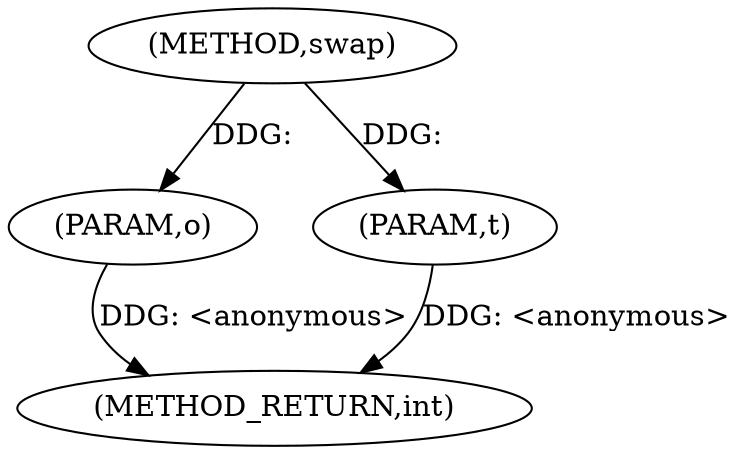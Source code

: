 digraph "swap" {  
"1000227" [label = "(METHOD,swap)" ]
"1000231" [label = "(METHOD_RETURN,int)" ]
"1000228" [label = "(PARAM,o)" ]
"1000229" [label = "(PARAM,t)" ]
  "1000228" -> "1000231"  [ label = "DDG: <anonymous>"] 
  "1000229" -> "1000231"  [ label = "DDG: <anonymous>"] 
  "1000227" -> "1000228"  [ label = "DDG: "] 
  "1000227" -> "1000229"  [ label = "DDG: "] 
}

